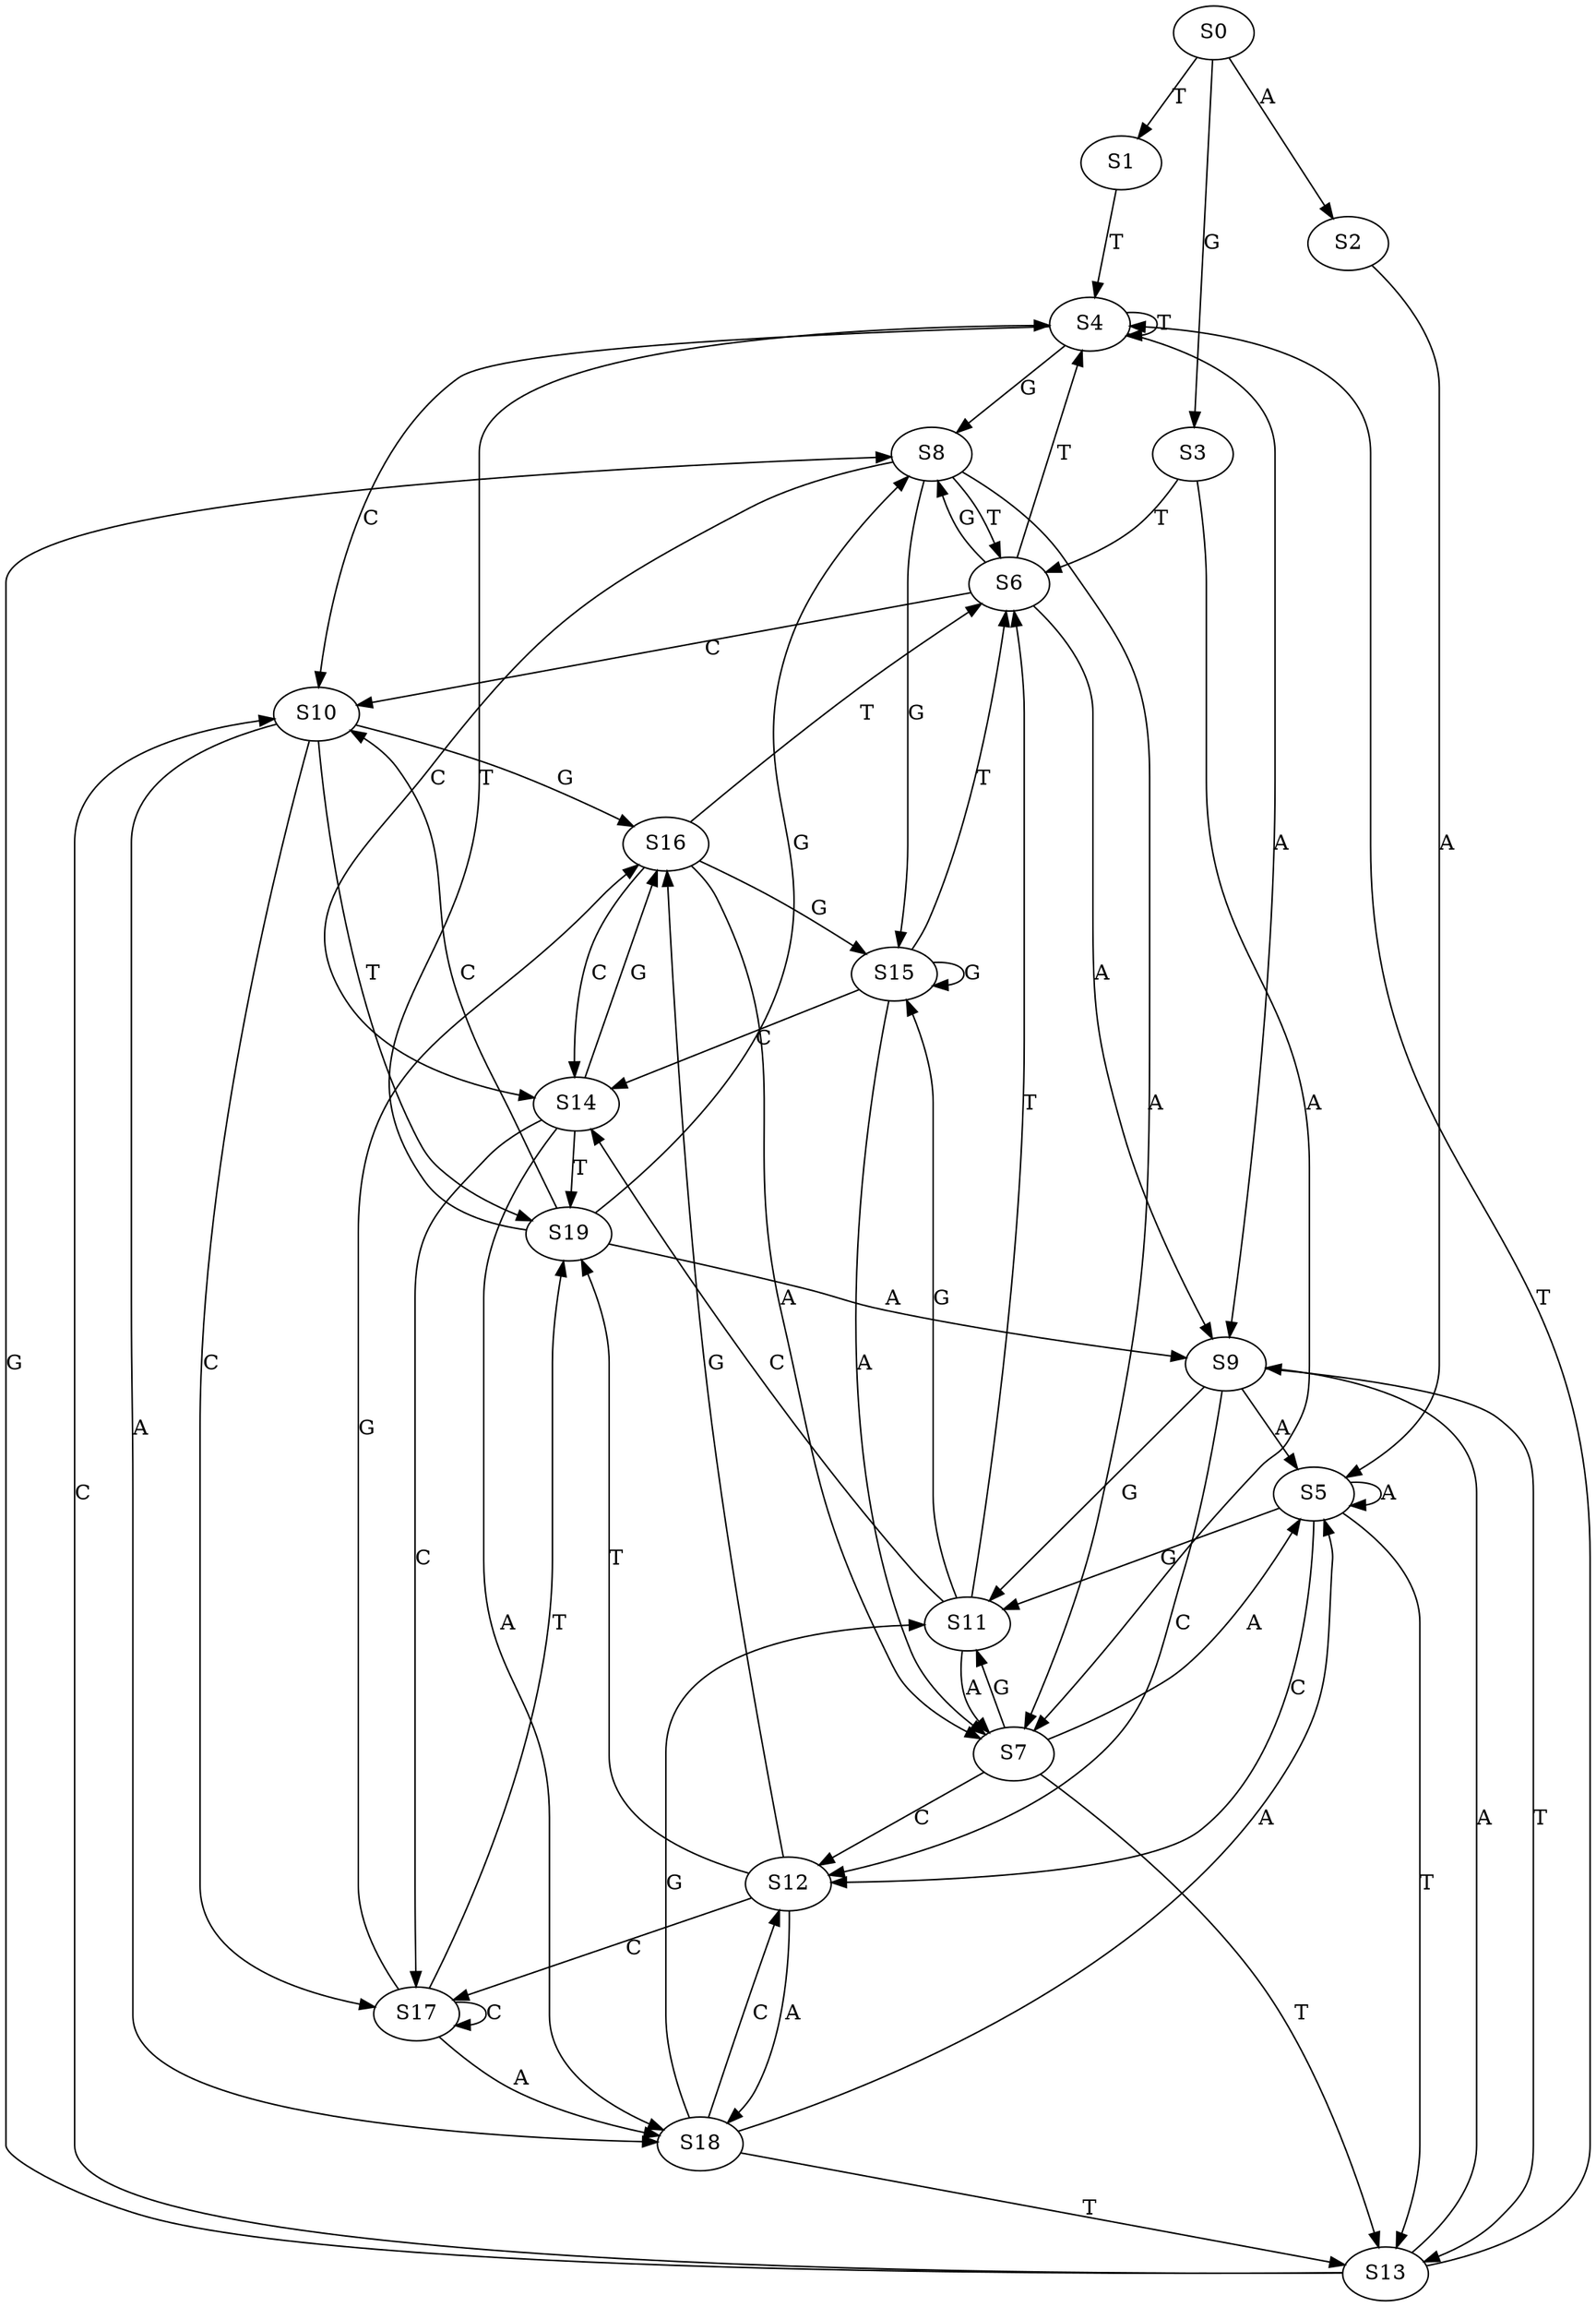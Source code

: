 strict digraph  {
	S0 -> S1 [ label = T ];
	S0 -> S2 [ label = A ];
	S0 -> S3 [ label = G ];
	S1 -> S4 [ label = T ];
	S2 -> S5 [ label = A ];
	S3 -> S6 [ label = T ];
	S3 -> S7 [ label = A ];
	S4 -> S8 [ label = G ];
	S4 -> S4 [ label = T ];
	S4 -> S9 [ label = A ];
	S4 -> S10 [ label = C ];
	S5 -> S11 [ label = G ];
	S5 -> S5 [ label = A ];
	S5 -> S12 [ label = C ];
	S5 -> S13 [ label = T ];
	S6 -> S4 [ label = T ];
	S6 -> S10 [ label = C ];
	S6 -> S9 [ label = A ];
	S6 -> S8 [ label = G ];
	S7 -> S12 [ label = C ];
	S7 -> S5 [ label = A ];
	S7 -> S13 [ label = T ];
	S7 -> S11 [ label = G ];
	S8 -> S14 [ label = C ];
	S8 -> S6 [ label = T ];
	S8 -> S7 [ label = A ];
	S8 -> S15 [ label = G ];
	S9 -> S5 [ label = A ];
	S9 -> S11 [ label = G ];
	S9 -> S12 [ label = C ];
	S9 -> S13 [ label = T ];
	S10 -> S16 [ label = G ];
	S10 -> S17 [ label = C ];
	S10 -> S18 [ label = A ];
	S10 -> S19 [ label = T ];
	S11 -> S7 [ label = A ];
	S11 -> S6 [ label = T ];
	S11 -> S15 [ label = G ];
	S11 -> S14 [ label = C ];
	S12 -> S17 [ label = C ];
	S12 -> S18 [ label = A ];
	S12 -> S19 [ label = T ];
	S12 -> S16 [ label = G ];
	S13 -> S4 [ label = T ];
	S13 -> S8 [ label = G ];
	S13 -> S10 [ label = C ];
	S13 -> S9 [ label = A ];
	S14 -> S16 [ label = G ];
	S14 -> S19 [ label = T ];
	S14 -> S17 [ label = C ];
	S14 -> S18 [ label = A ];
	S15 -> S7 [ label = A ];
	S15 -> S14 [ label = C ];
	S15 -> S6 [ label = T ];
	S15 -> S15 [ label = G ];
	S16 -> S6 [ label = T ];
	S16 -> S7 [ label = A ];
	S16 -> S14 [ label = C ];
	S16 -> S15 [ label = G ];
	S17 -> S19 [ label = T ];
	S17 -> S17 [ label = C ];
	S17 -> S18 [ label = A ];
	S17 -> S16 [ label = G ];
	S18 -> S12 [ label = C ];
	S18 -> S11 [ label = G ];
	S18 -> S5 [ label = A ];
	S18 -> S13 [ label = T ];
	S19 -> S4 [ label = T ];
	S19 -> S10 [ label = C ];
	S19 -> S9 [ label = A ];
	S19 -> S8 [ label = G ];
}
